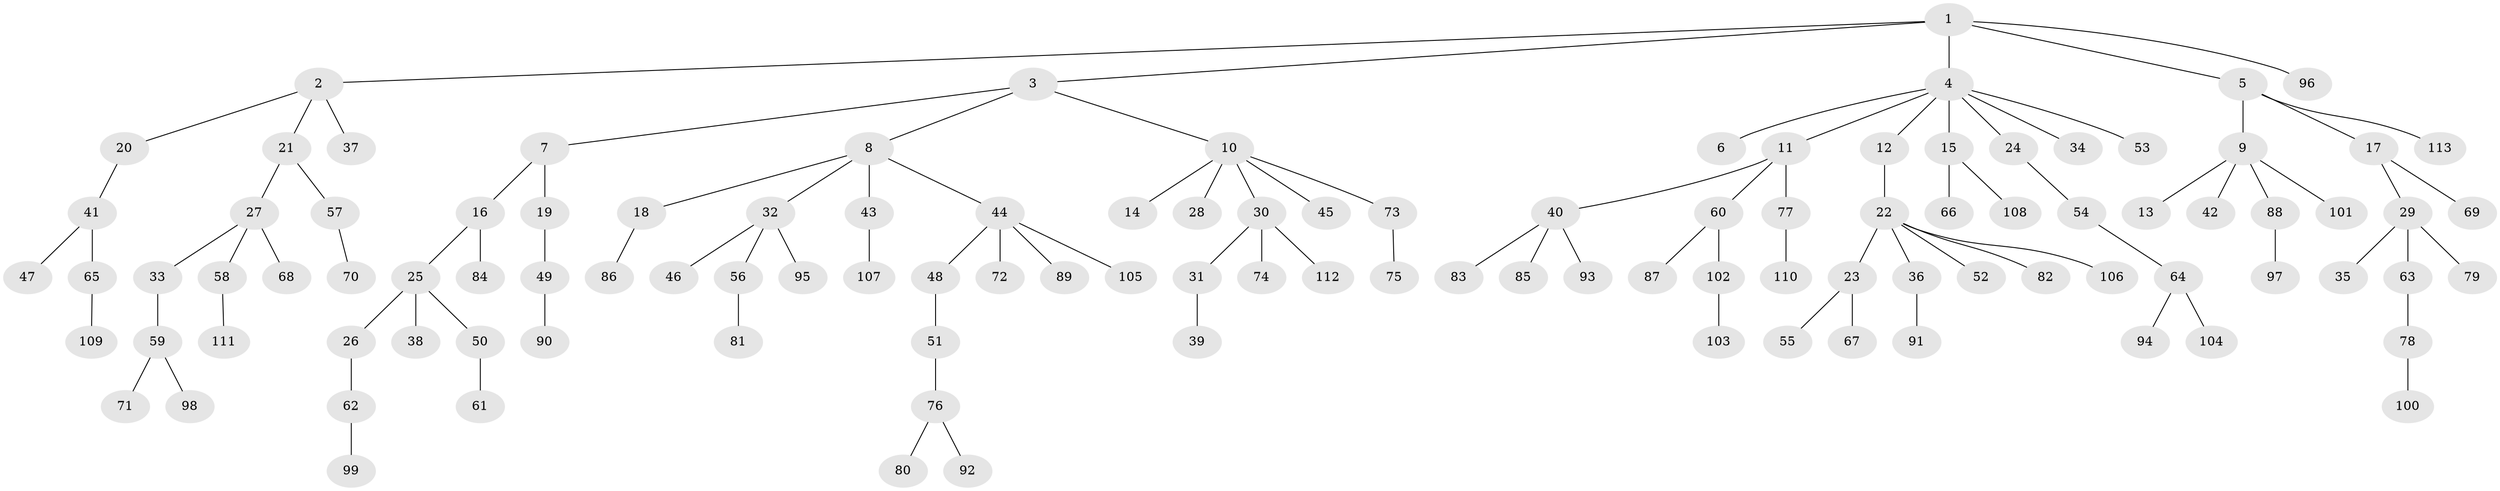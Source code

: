 // Generated by graph-tools (version 1.1) at 2025/52/03/09/25 04:52:22]
// undirected, 113 vertices, 112 edges
graph export_dot {
graph [start="1"]
  node [color=gray90,style=filled];
  1;
  2;
  3;
  4;
  5;
  6;
  7;
  8;
  9;
  10;
  11;
  12;
  13;
  14;
  15;
  16;
  17;
  18;
  19;
  20;
  21;
  22;
  23;
  24;
  25;
  26;
  27;
  28;
  29;
  30;
  31;
  32;
  33;
  34;
  35;
  36;
  37;
  38;
  39;
  40;
  41;
  42;
  43;
  44;
  45;
  46;
  47;
  48;
  49;
  50;
  51;
  52;
  53;
  54;
  55;
  56;
  57;
  58;
  59;
  60;
  61;
  62;
  63;
  64;
  65;
  66;
  67;
  68;
  69;
  70;
  71;
  72;
  73;
  74;
  75;
  76;
  77;
  78;
  79;
  80;
  81;
  82;
  83;
  84;
  85;
  86;
  87;
  88;
  89;
  90;
  91;
  92;
  93;
  94;
  95;
  96;
  97;
  98;
  99;
  100;
  101;
  102;
  103;
  104;
  105;
  106;
  107;
  108;
  109;
  110;
  111;
  112;
  113;
  1 -- 2;
  1 -- 3;
  1 -- 4;
  1 -- 5;
  1 -- 96;
  2 -- 20;
  2 -- 21;
  2 -- 37;
  3 -- 7;
  3 -- 8;
  3 -- 10;
  4 -- 6;
  4 -- 11;
  4 -- 12;
  4 -- 15;
  4 -- 24;
  4 -- 34;
  4 -- 53;
  5 -- 9;
  5 -- 17;
  5 -- 113;
  7 -- 16;
  7 -- 19;
  8 -- 18;
  8 -- 32;
  8 -- 43;
  8 -- 44;
  9 -- 13;
  9 -- 42;
  9 -- 88;
  9 -- 101;
  10 -- 14;
  10 -- 28;
  10 -- 30;
  10 -- 45;
  10 -- 73;
  11 -- 40;
  11 -- 60;
  11 -- 77;
  12 -- 22;
  15 -- 66;
  15 -- 108;
  16 -- 25;
  16 -- 84;
  17 -- 29;
  17 -- 69;
  18 -- 86;
  19 -- 49;
  20 -- 41;
  21 -- 27;
  21 -- 57;
  22 -- 23;
  22 -- 36;
  22 -- 52;
  22 -- 82;
  22 -- 106;
  23 -- 55;
  23 -- 67;
  24 -- 54;
  25 -- 26;
  25 -- 38;
  25 -- 50;
  26 -- 62;
  27 -- 33;
  27 -- 58;
  27 -- 68;
  29 -- 35;
  29 -- 63;
  29 -- 79;
  30 -- 31;
  30 -- 74;
  30 -- 112;
  31 -- 39;
  32 -- 46;
  32 -- 56;
  32 -- 95;
  33 -- 59;
  36 -- 91;
  40 -- 83;
  40 -- 85;
  40 -- 93;
  41 -- 47;
  41 -- 65;
  43 -- 107;
  44 -- 48;
  44 -- 72;
  44 -- 89;
  44 -- 105;
  48 -- 51;
  49 -- 90;
  50 -- 61;
  51 -- 76;
  54 -- 64;
  56 -- 81;
  57 -- 70;
  58 -- 111;
  59 -- 71;
  59 -- 98;
  60 -- 87;
  60 -- 102;
  62 -- 99;
  63 -- 78;
  64 -- 94;
  64 -- 104;
  65 -- 109;
  73 -- 75;
  76 -- 80;
  76 -- 92;
  77 -- 110;
  78 -- 100;
  88 -- 97;
  102 -- 103;
}
